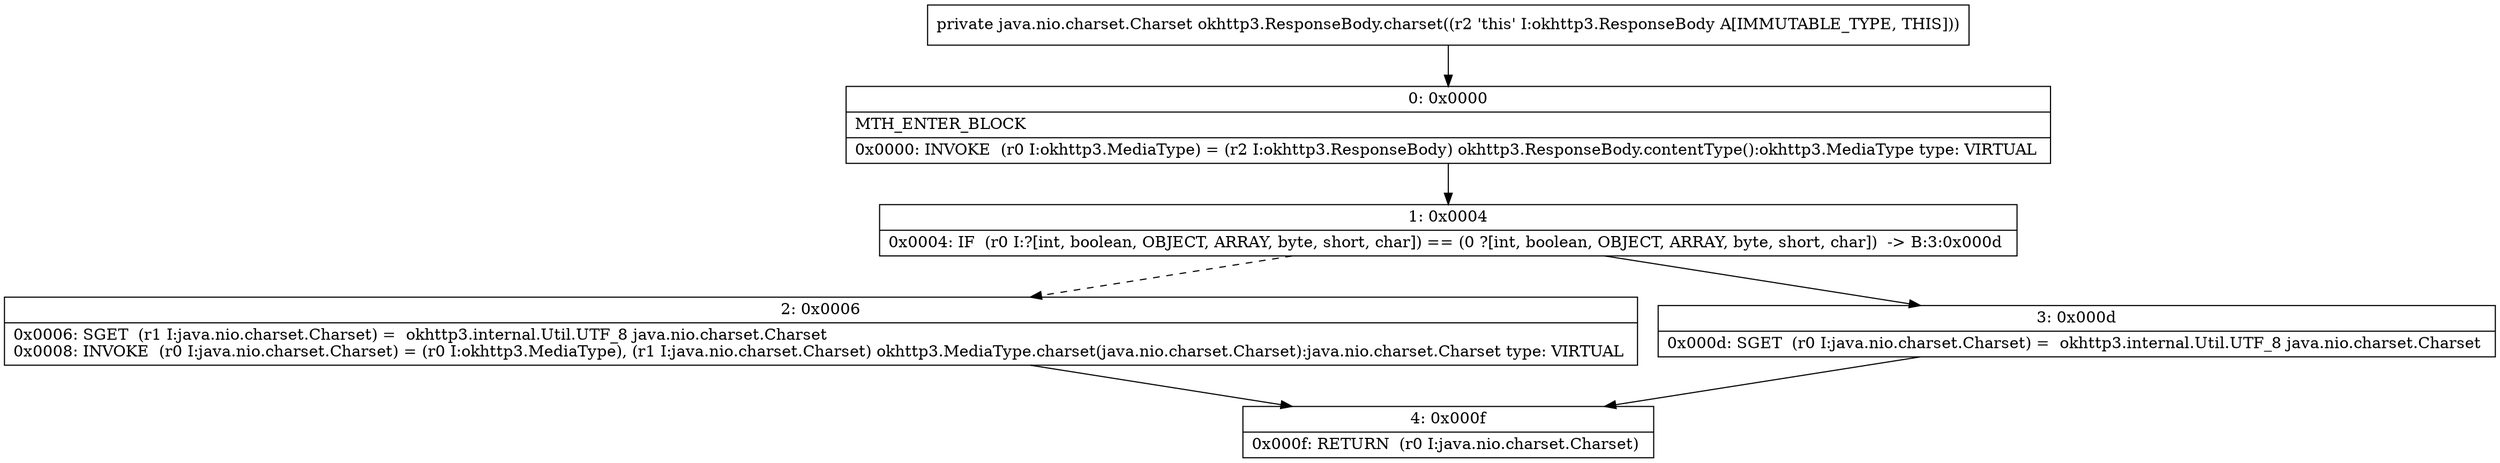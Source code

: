 digraph "CFG forokhttp3.ResponseBody.charset()Ljava\/nio\/charset\/Charset;" {
Node_0 [shape=record,label="{0\:\ 0x0000|MTH_ENTER_BLOCK\l|0x0000: INVOKE  (r0 I:okhttp3.MediaType) = (r2 I:okhttp3.ResponseBody) okhttp3.ResponseBody.contentType():okhttp3.MediaType type: VIRTUAL \l}"];
Node_1 [shape=record,label="{1\:\ 0x0004|0x0004: IF  (r0 I:?[int, boolean, OBJECT, ARRAY, byte, short, char]) == (0 ?[int, boolean, OBJECT, ARRAY, byte, short, char])  \-\> B:3:0x000d \l}"];
Node_2 [shape=record,label="{2\:\ 0x0006|0x0006: SGET  (r1 I:java.nio.charset.Charset) =  okhttp3.internal.Util.UTF_8 java.nio.charset.Charset \l0x0008: INVOKE  (r0 I:java.nio.charset.Charset) = (r0 I:okhttp3.MediaType), (r1 I:java.nio.charset.Charset) okhttp3.MediaType.charset(java.nio.charset.Charset):java.nio.charset.Charset type: VIRTUAL \l}"];
Node_3 [shape=record,label="{3\:\ 0x000d|0x000d: SGET  (r0 I:java.nio.charset.Charset) =  okhttp3.internal.Util.UTF_8 java.nio.charset.Charset \l}"];
Node_4 [shape=record,label="{4\:\ 0x000f|0x000f: RETURN  (r0 I:java.nio.charset.Charset) \l}"];
MethodNode[shape=record,label="{private java.nio.charset.Charset okhttp3.ResponseBody.charset((r2 'this' I:okhttp3.ResponseBody A[IMMUTABLE_TYPE, THIS])) }"];
MethodNode -> Node_0;
Node_0 -> Node_1;
Node_1 -> Node_2[style=dashed];
Node_1 -> Node_3;
Node_2 -> Node_4;
Node_3 -> Node_4;
}

